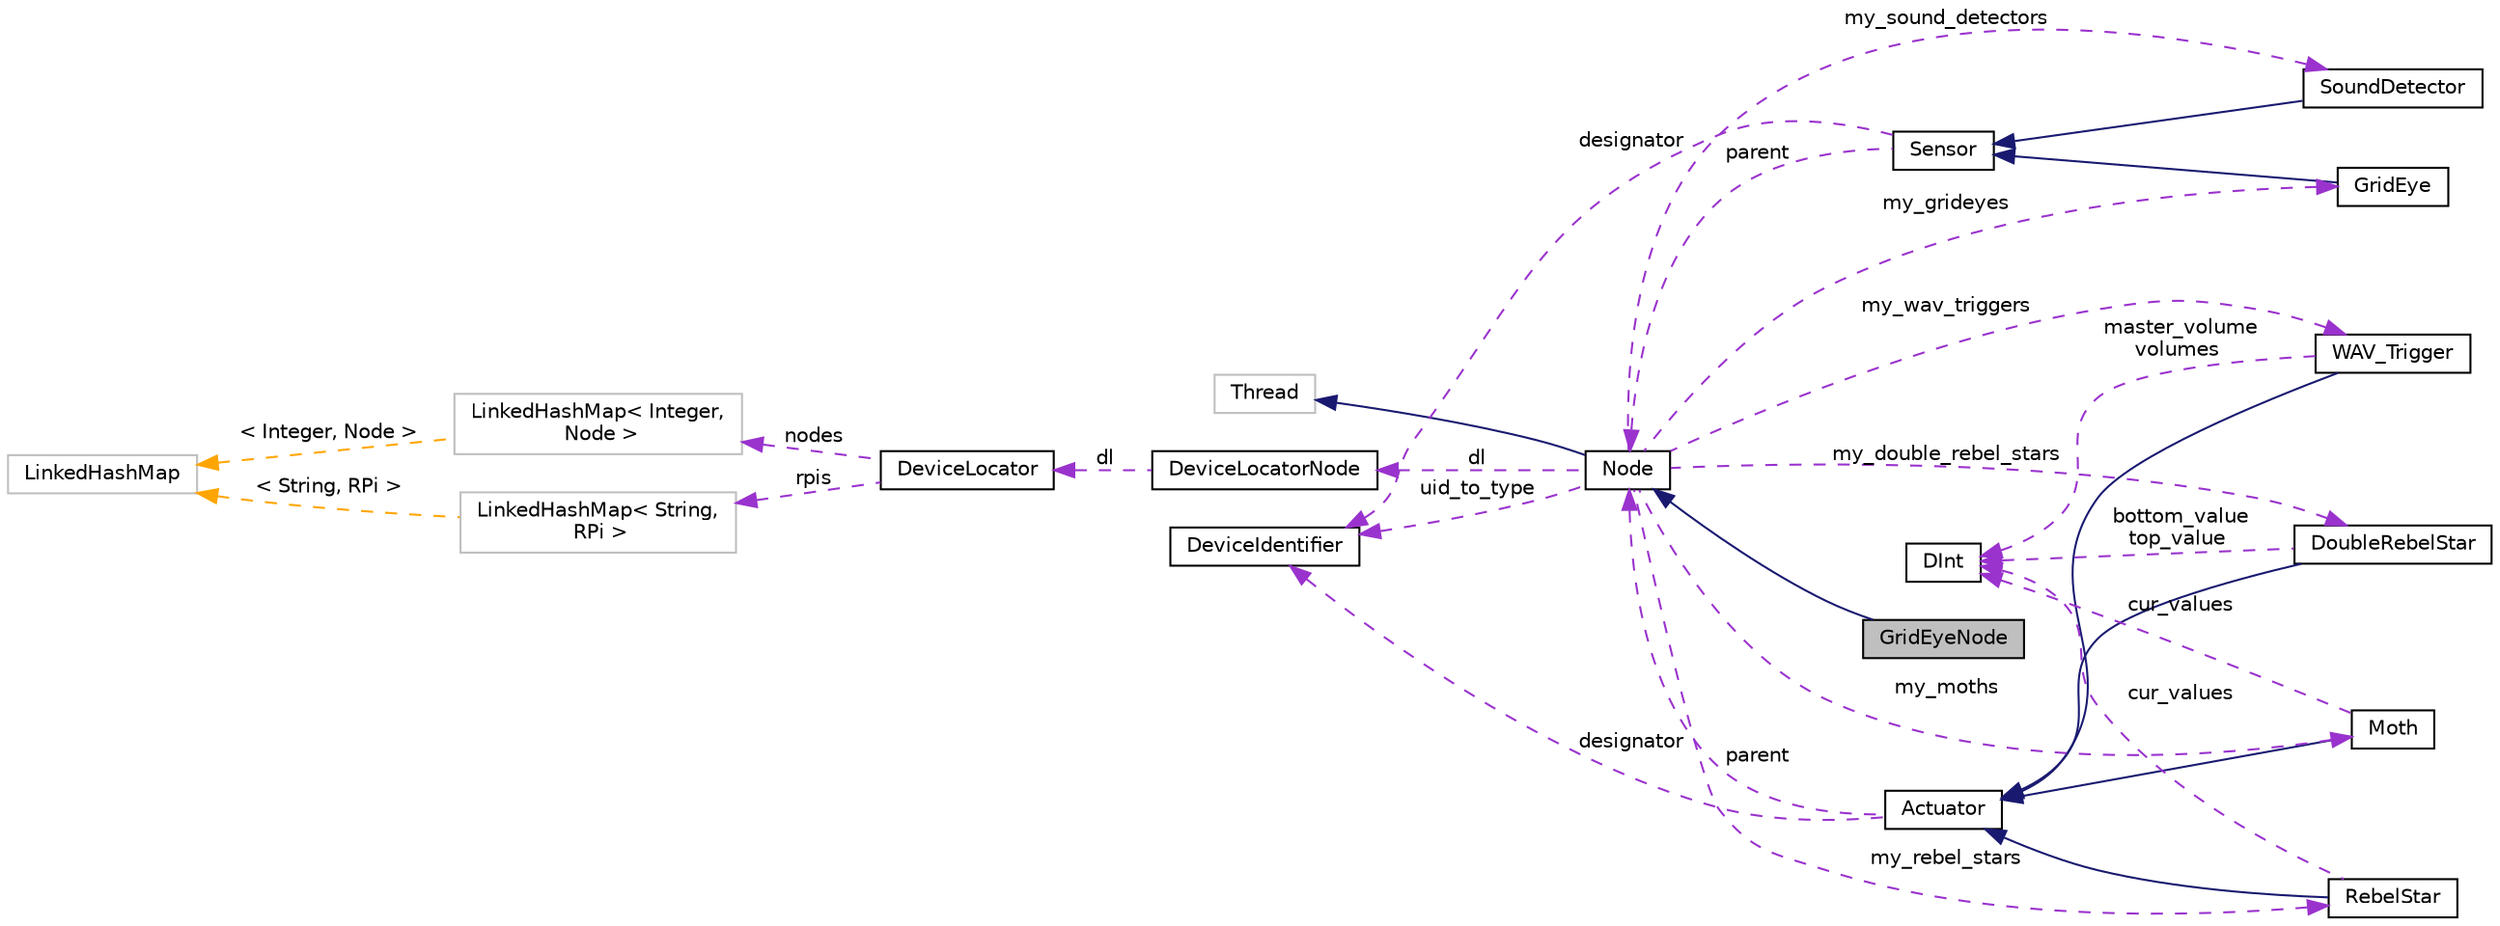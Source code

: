 digraph "GridEyeNode"
{
 // INTERACTIVE_SVG=YES
 // LATEX_PDF_SIZE
  edge [fontname="Helvetica",fontsize="10",labelfontname="Helvetica",labelfontsize="10"];
  node [fontname="Helvetica",fontsize="10",shape=record];
  rankdir="LR";
  Node3 [label="GridEyeNode",height=0.2,width=0.4,color="black", fillcolor="grey75", style="filled", fontcolor="black",tooltip=" "];
  Node4 -> Node3 [dir="back",color="midnightblue",fontsize="10",style="solid",fontname="Helvetica"];
  Node4 [label="Node",height=0.2,width=0.4,color="black", fillcolor="white", style="filled",URL="$class_node.html",tooltip=" "];
  Node5 -> Node4 [dir="back",color="midnightblue",fontsize="10",style="solid",fontname="Helvetica"];
  Node5 [label="Thread",height=0.2,width=0.4,color="grey75", fillcolor="white", style="filled",tooltip=" "];
  Node6 -> Node4 [dir="back",color="darkorchid3",fontsize="10",style="dashed",label=" my_sound_detectors" ,fontname="Helvetica"];
  Node6 [label="SoundDetector",height=0.2,width=0.4,color="black", fillcolor="white", style="filled",URL="$class_sound_detector.html",tooltip="Processing sensor class to create virtual Sound Detector extending Sensor."];
  Node7 -> Node6 [dir="back",color="midnightblue",fontsize="10",style="solid",fontname="Helvetica"];
  Node7 [label="Sensor",height=0.2,width=0.4,color="black", fillcolor="white", style="filled",URL="$class_sensor.html",tooltip="Processing sensor class to create virtual sensors. Abstract so the specific sensors can expand on bas..."];
  Node4 -> Node7 [dir="back",color="darkorchid3",fontsize="10",style="dashed",label=" parent" ,fontname="Helvetica"];
  Node8 -> Node7 [dir="back",color="darkorchid3",fontsize="10",style="dashed",label=" designator" ,fontname="Helvetica"];
  Node8 [label="DeviceIdentifier",height=0.2,width=0.4,color="black", fillcolor="white", style="filled",URL="$class_device_identifier.html",tooltip=" "];
  Node9 -> Node4 [dir="back",color="darkorchid3",fontsize="10",style="dashed",label=" my_rebel_stars" ,fontname="Helvetica"];
  Node9 [label="RebelStar",height=0.2,width=0.4,color="black", fillcolor="white", style="filled",URL="$class_rebel_star.html",tooltip=" "];
  Node10 -> Node9 [dir="back",color="midnightblue",fontsize="10",style="solid",fontname="Helvetica"];
  Node10 [label="Actuator",height=0.2,width=0.4,color="black", fillcolor="white", style="filled",URL="$class_actuator.html",tooltip="superclass for actuators, all actuators inherit from this."];
  Node4 -> Node10 [dir="back",color="darkorchid3",fontsize="10",style="dashed",label=" parent" ,fontname="Helvetica"];
  Node8 -> Node10 [dir="back",color="darkorchid3",fontsize="10",style="dashed",label=" designator" ,fontname="Helvetica"];
  Node11 -> Node9 [dir="back",color="darkorchid3",fontsize="10",style="dashed",label=" cur_values" ,fontname="Helvetica"];
  Node11 [label="DInt",height=0.2,width=0.4,color="black", fillcolor="white", style="filled",URL="$class_d_int.html",tooltip=" "];
  Node12 -> Node4 [dir="back",color="darkorchid3",fontsize="10",style="dashed",label=" my_grideyes" ,fontname="Helvetica"];
  Node12 [label="GridEye",height=0.2,width=0.4,color="black", fillcolor="white", style="filled",URL="$class_grid_eye.html",tooltip=" "];
  Node7 -> Node12 [dir="back",color="midnightblue",fontsize="10",style="solid",fontname="Helvetica"];
  Node13 -> Node4 [dir="back",color="darkorchid3",fontsize="10",style="dashed",label=" my_wav_triggers" ,fontname="Helvetica"];
  Node13 [label="WAV_Trigger",height=0.2,width=0.4,color="black", fillcolor="white", style="filled",URL="$class_w_a_v___trigger.html",tooltip="The virtual wav trigger class."];
  Node10 -> Node13 [dir="back",color="midnightblue",fontsize="10",style="solid",fontname="Helvetica"];
  Node11 -> Node13 [dir="back",color="darkorchid3",fontsize="10",style="dashed",label=" master_volume\nvolumes" ,fontname="Helvetica"];
  Node14 -> Node4 [dir="back",color="darkorchid3",fontsize="10",style="dashed",label=" my_double_rebel_stars" ,fontname="Helvetica"];
  Node14 [label="DoubleRebelStar",height=0.2,width=0.4,color="black", fillcolor="white", style="filled",URL="$class_double_rebel_star.html",tooltip=" "];
  Node10 -> Node14 [dir="back",color="midnightblue",fontsize="10",style="solid",fontname="Helvetica"];
  Node11 -> Node14 [dir="back",color="darkorchid3",fontsize="10",style="dashed",label=" bottom_value\ntop_value" ,fontname="Helvetica"];
  Node15 -> Node4 [dir="back",color="darkorchid3",fontsize="10",style="dashed",label=" my_moths" ,fontname="Helvetica"];
  Node15 [label="Moth",height=0.2,width=0.4,color="black", fillcolor="white", style="filled",URL="$class_moth.html",tooltip=" "];
  Node10 -> Node15 [dir="back",color="midnightblue",fontsize="10",style="solid",fontname="Helvetica"];
  Node11 -> Node15 [dir="back",color="darkorchid3",fontsize="10",style="dashed",label=" cur_values" ,fontname="Helvetica"];
  Node16 -> Node4 [dir="back",color="darkorchid3",fontsize="10",style="dashed",label=" dl" ,fontname="Helvetica"];
  Node16 [label="DeviceLocatorNode",height=0.2,width=0.4,color="black", fillcolor="white", style="filled",URL="$class_device_locator_node.html",tooltip=" "];
  Node17 -> Node16 [dir="back",color="darkorchid3",fontsize="10",style="dashed",label=" dl" ,fontname="Helvetica"];
  Node17 [label="DeviceLocator",height=0.2,width=0.4,color="black", fillcolor="white", style="filled",URL="$class_device_locator.html",tooltip=" "];
  Node18 -> Node17 [dir="back",color="darkorchid3",fontsize="10",style="dashed",label=" nodes" ,fontname="Helvetica"];
  Node18 [label="LinkedHashMap\< Integer,\l Node \>",height=0.2,width=0.4,color="grey75", fillcolor="white", style="filled",tooltip=" "];
  Node19 -> Node18 [dir="back",color="orange",fontsize="10",style="dashed",label=" \< Integer, Node \>" ,fontname="Helvetica"];
  Node19 [label="LinkedHashMap",height=0.2,width=0.4,color="grey75", fillcolor="white", style="filled",tooltip=" "];
  Node20 -> Node17 [dir="back",color="darkorchid3",fontsize="10",style="dashed",label=" rpis" ,fontname="Helvetica"];
  Node20 [label="LinkedHashMap\< String,\l RPi \>",height=0.2,width=0.4,color="grey75", fillcolor="white", style="filled",tooltip=" "];
  Node19 -> Node20 [dir="back",color="orange",fontsize="10",style="dashed",label=" \< String, RPi \>" ,fontname="Helvetica"];
  Node8 -> Node4 [dir="back",color="darkorchid3",fontsize="10",style="dashed",label=" uid_to_type" ,fontname="Helvetica"];
}
